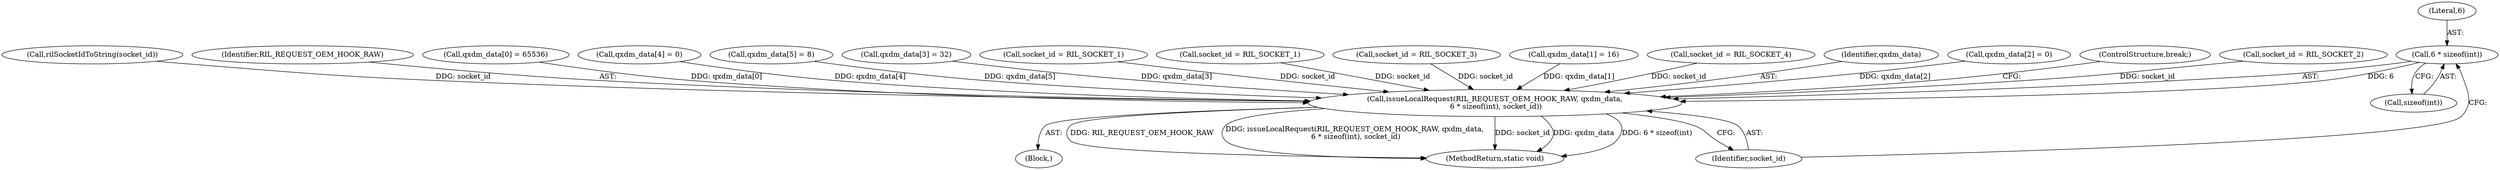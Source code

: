 digraph "0_Android_cd5f15f588a5d27e99ba12f057245bfe507f8c42@API" {
"1000527" [label="(Call,6 * sizeof(int))"];
"1000524" [label="(Call,issueLocalRequest(RIL_REQUEST_OEM_HOOK_RAW, qxdm_data,\n 6 * sizeof(int), socket_id))"];
"1000531" [label="(Identifier,socket_id)"];
"1000146" [label="(Call,rilSocketIdToString(socket_id))"];
"1000373" [label="(Block,)"];
"1000525" [label="(Identifier,RIL_REQUEST_OEM_HOOK_RAW)"];
"1000494" [label="(Call,qxdm_data[0] = 65536)"];
"1000529" [label="(Call,sizeof(int))"];
"1000527" [label="(Call,6 * sizeof(int))"];
"1000514" [label="(Call,qxdm_data[4] = 0)"];
"1000519" [label="(Call,qxdm_data[5] = 8)"];
"1000509" [label="(Call,qxdm_data[3] = 32)"];
"1000344" [label="(Call,socket_id = RIL_SOCKET_1)"];
"1000364" [label="(Call,socket_id = RIL_SOCKET_1)"];
"1000354" [label="(Call,socket_id = RIL_SOCKET_3)"];
"1000524" [label="(Call,issueLocalRequest(RIL_REQUEST_OEM_HOOK_RAW, qxdm_data,\n 6 * sizeof(int), socket_id))"];
"1000499" [label="(Call,qxdm_data[1] = 16)"];
"1000633" [label="(MethodReturn,static void)"];
"1000359" [label="(Call,socket_id = RIL_SOCKET_4)"];
"1000526" [label="(Identifier,qxdm_data)"];
"1000528" [label="(Literal,6)"];
"1000504" [label="(Call,qxdm_data[2] = 0)"];
"1000532" [label="(ControlStructure,break;)"];
"1000349" [label="(Call,socket_id = RIL_SOCKET_2)"];
"1000527" -> "1000524"  [label="AST: "];
"1000527" -> "1000529"  [label="CFG: "];
"1000528" -> "1000527"  [label="AST: "];
"1000529" -> "1000527"  [label="AST: "];
"1000531" -> "1000527"  [label="CFG: "];
"1000527" -> "1000524"  [label="DDG: 6"];
"1000524" -> "1000373"  [label="AST: "];
"1000524" -> "1000531"  [label="CFG: "];
"1000525" -> "1000524"  [label="AST: "];
"1000526" -> "1000524"  [label="AST: "];
"1000531" -> "1000524"  [label="AST: "];
"1000532" -> "1000524"  [label="CFG: "];
"1000524" -> "1000633"  [label="DDG: RIL_REQUEST_OEM_HOOK_RAW"];
"1000524" -> "1000633"  [label="DDG: issueLocalRequest(RIL_REQUEST_OEM_HOOK_RAW, qxdm_data,\n 6 * sizeof(int), socket_id)"];
"1000524" -> "1000633"  [label="DDG: socket_id"];
"1000524" -> "1000633"  [label="DDG: qxdm_data"];
"1000524" -> "1000633"  [label="DDG: 6 * sizeof(int)"];
"1000519" -> "1000524"  [label="DDG: qxdm_data[5]"];
"1000514" -> "1000524"  [label="DDG: qxdm_data[4]"];
"1000494" -> "1000524"  [label="DDG: qxdm_data[0]"];
"1000499" -> "1000524"  [label="DDG: qxdm_data[1]"];
"1000504" -> "1000524"  [label="DDG: qxdm_data[2]"];
"1000509" -> "1000524"  [label="DDG: qxdm_data[3]"];
"1000364" -> "1000524"  [label="DDG: socket_id"];
"1000349" -> "1000524"  [label="DDG: socket_id"];
"1000359" -> "1000524"  [label="DDG: socket_id"];
"1000344" -> "1000524"  [label="DDG: socket_id"];
"1000146" -> "1000524"  [label="DDG: socket_id"];
"1000354" -> "1000524"  [label="DDG: socket_id"];
}
